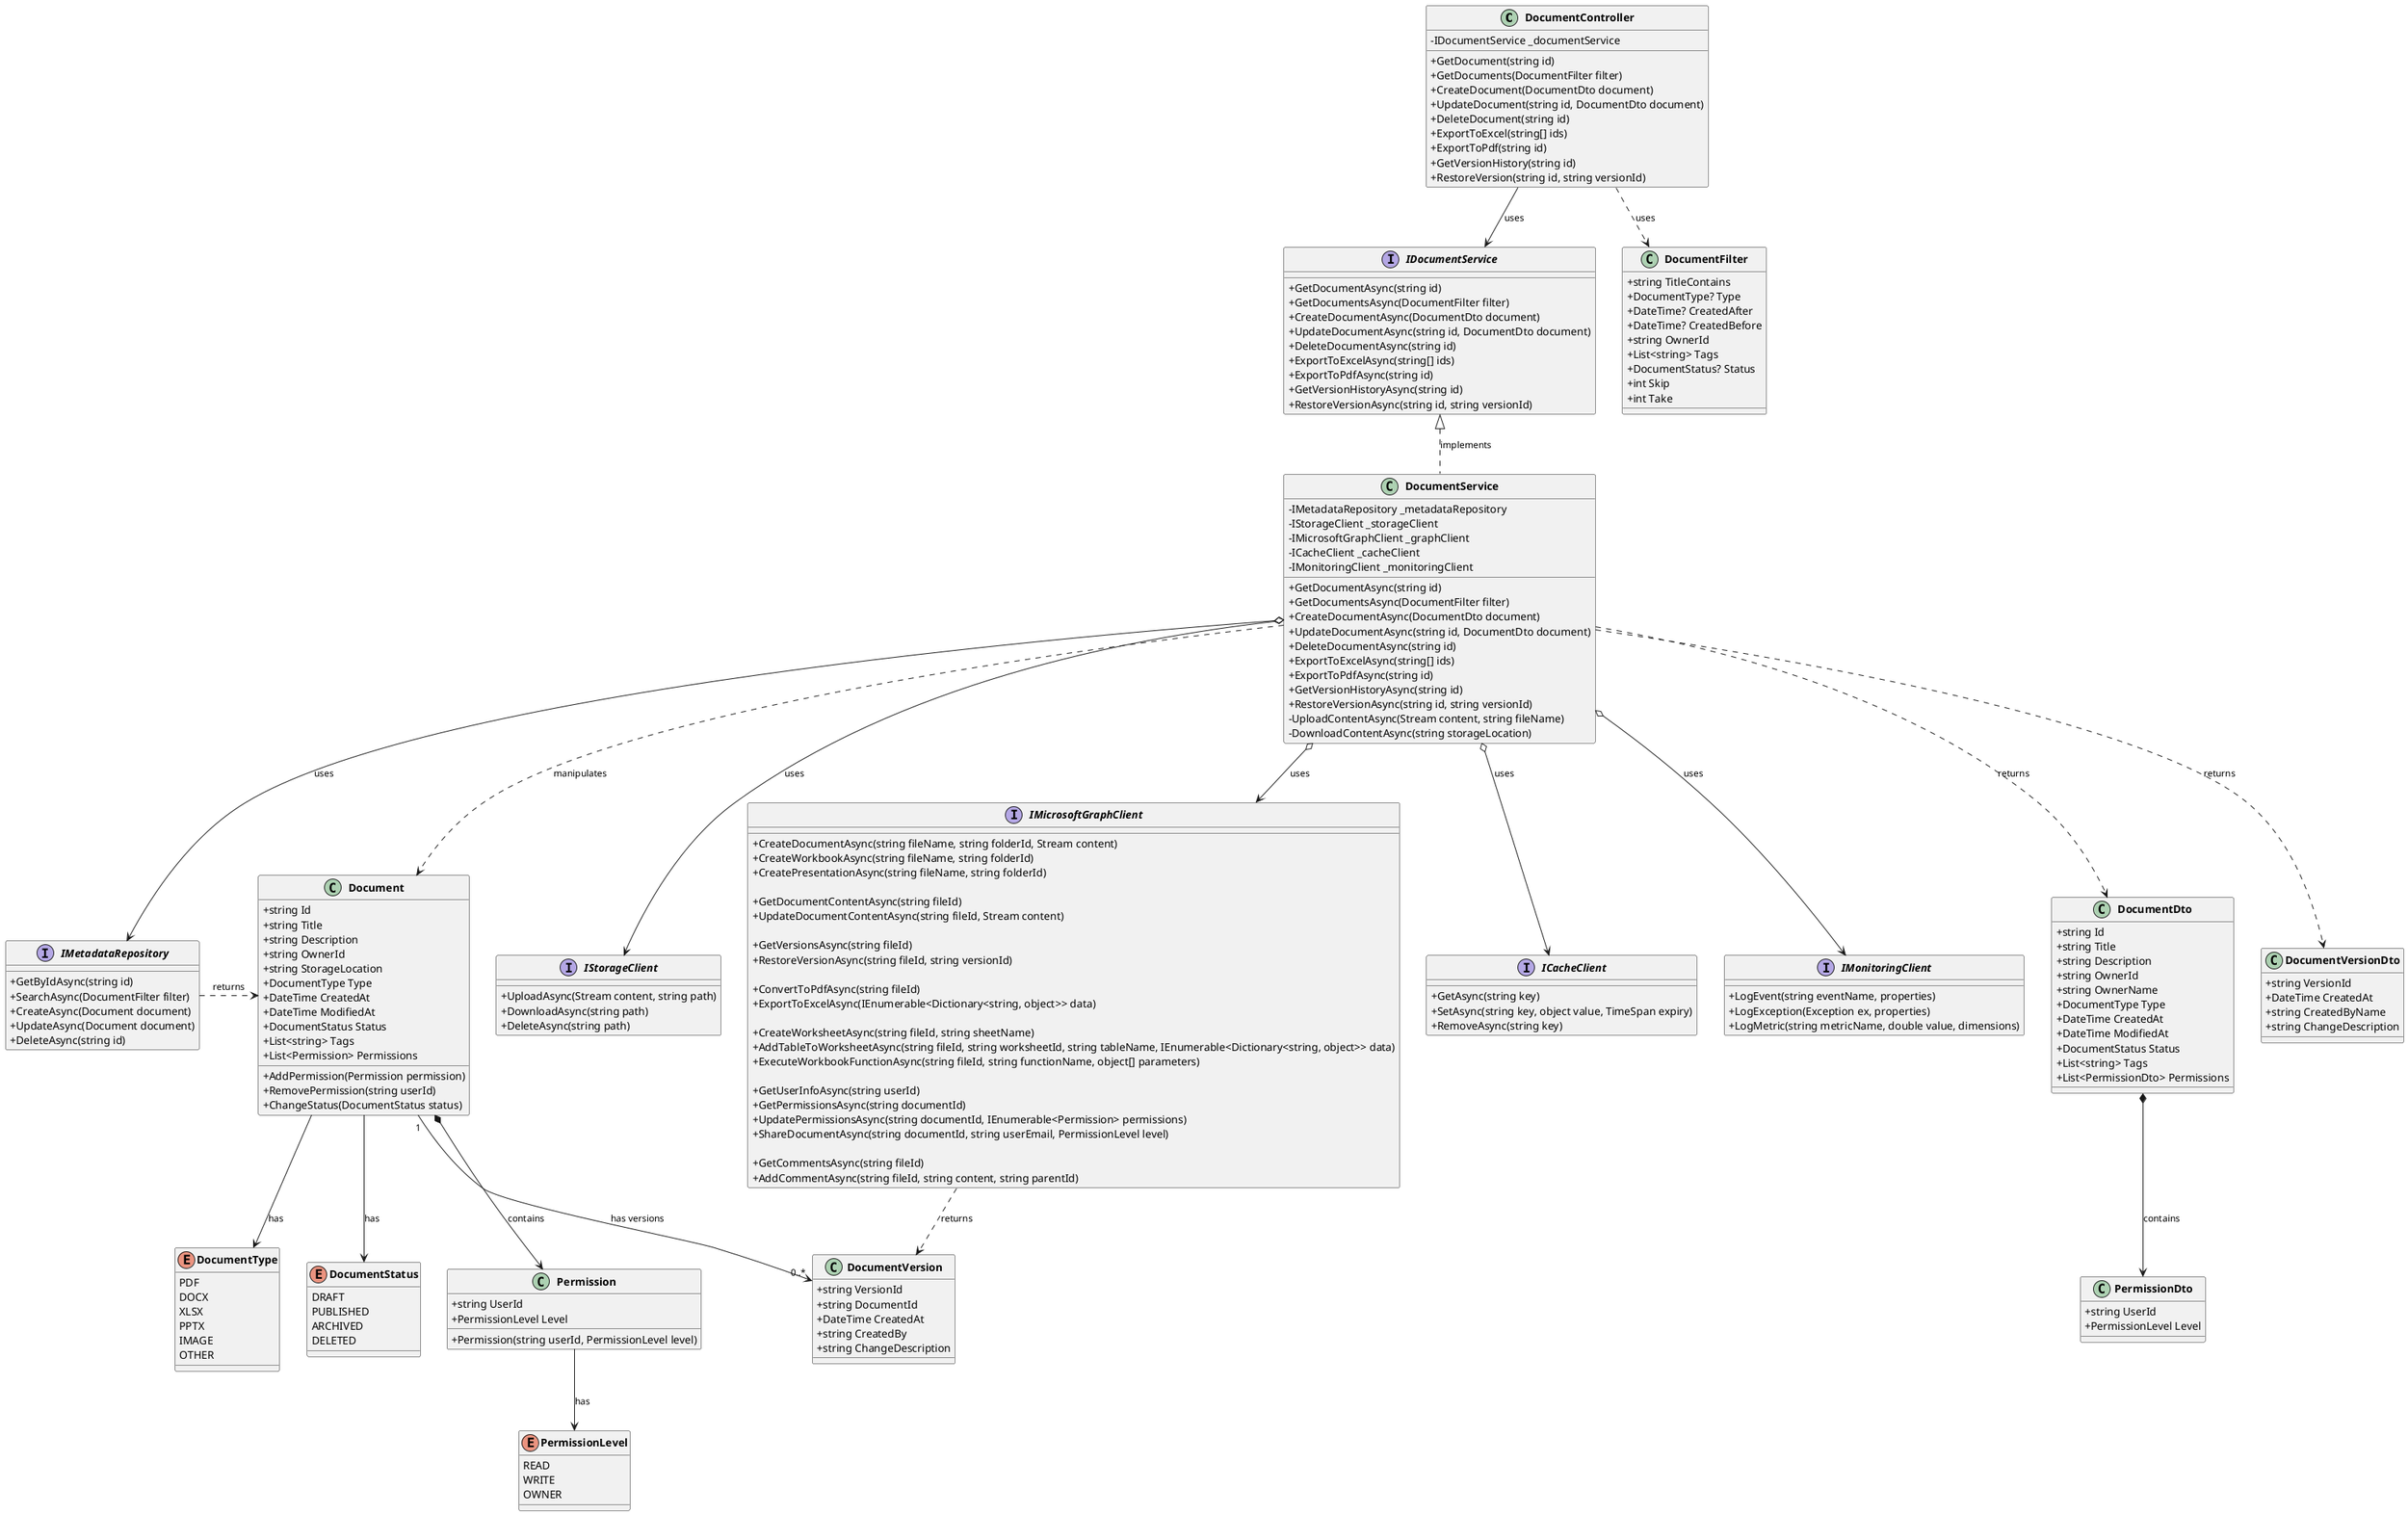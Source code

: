 @startuml "Document Service Class Diagram"

skinparam classAttributeIconSize 0
skinparam classFontStyle bold
skinparam classArrowFontSize 12

' Controllers
class DocumentController {
  -IDocumentService _documentService
  +GetDocument(string id)
  +GetDocuments(DocumentFilter filter)
  +CreateDocument(DocumentDto document)
  +UpdateDocument(string id, DocumentDto document)
  +DeleteDocument(string id)
  +ExportToExcel(string[] ids)
  +ExportToPdf(string id)
  +GetVersionHistory(string id)
  +RestoreVersion(string id, string versionId)
}

' Services
interface IDocumentService {
  +GetDocumentAsync(string id)
  +GetDocumentsAsync(DocumentFilter filter)
  +CreateDocumentAsync(DocumentDto document)
  +UpdateDocumentAsync(string id, DocumentDto document)
  +DeleteDocumentAsync(string id)
  +ExportToExcelAsync(string[] ids)
  +ExportToPdfAsync(string id)
  +GetVersionHistoryAsync(string id)
  +RestoreVersionAsync(string id, string versionId)
}

class DocumentService {
  -IMetadataRepository _metadataRepository
  -IStorageClient _storageClient
  -IMicrosoftGraphClient _graphClient
  -ICacheClient _cacheClient
  -IMonitoringClient _monitoringClient
  +GetDocumentAsync(string id)
  +GetDocumentsAsync(DocumentFilter filter)
  +CreateDocumentAsync(DocumentDto document)
  +UpdateDocumentAsync(string id, DocumentDto document)
  +DeleteDocumentAsync(string id)
  +ExportToExcelAsync(string[] ids)
  +ExportToPdfAsync(string id)
  +GetVersionHistoryAsync(string id)
  +RestoreVersionAsync(string id, string versionId)
  -UploadContentAsync(Stream content, string fileName)
  -DownloadContentAsync(string storageLocation)
}

' Repository and Clients interfaces
interface IMetadataRepository {
  +GetByIdAsync(string id)
  +SearchAsync(DocumentFilter filter)
  +CreateAsync(Document document)
  +UpdateAsync(Document document)
  +DeleteAsync(string id)
}

interface IStorageClient {
  +UploadAsync(Stream content, string path)
  +DownloadAsync(string path)
  +DeleteAsync(string path)
}

interface IMicrosoftGraphClient {
  ' Document operations
  +CreateDocumentAsync(string fileName, string folderId, Stream content)
  +CreateWorkbookAsync(string fileName, string folderId)
  +CreatePresentationAsync(string fileName, string folderId)

  ' Content operations
  +GetDocumentContentAsync(string fileId)
  +UpdateDocumentContentAsync(string fileId, Stream content)

  ' Versioning operations
  +GetVersionsAsync(string fileId)
  +RestoreVersionAsync(string fileId, string versionId)

  ' Conversion operations
  +ConvertToPdfAsync(string fileId)
  +ExportToExcelAsync(IEnumerable<Dictionary<string, object>> data)

  ' Excel operations
  +CreateWorksheetAsync(string fileId, string sheetName)
  +AddTableToWorksheetAsync(string fileId, string worksheetId, string tableName, IEnumerable<Dictionary<string, object>> data)
  +ExecuteWorkbookFunctionAsync(string fileId, string functionName, object[] parameters)

  ' Sharing and permissions
  +GetUserInfoAsync(string userId)
  +GetPermissionsAsync(string documentId)
  +UpdatePermissionsAsync(string documentId, IEnumerable<Permission> permissions)
  +ShareDocumentAsync(string documentId, string userEmail, PermissionLevel level)

  ' Collaboration
  +GetCommentsAsync(string fileId)
  +AddCommentAsync(string fileId, string content, string parentId)
}

interface ICacheClient {
  +GetAsync(string key)
  +SetAsync(string key, object value, TimeSpan expiry)
  +RemoveAsync(string key)
}

interface IMonitoringClient {
  +LogEvent(string eventName, properties)
  +LogException(Exception ex, properties)
  +LogMetric(string metricName, double value, dimensions)
}

' Domain Classes
class Document {
  +string Id
  +string Title
  +string Description
  +string OwnerId
  +string StorageLocation
  +DocumentType Type
  +DateTime CreatedAt
  +DateTime ModifiedAt
  +DocumentStatus Status
  +List<string> Tags
  +List<Permission> Permissions
  +AddPermission(Permission permission)
  +RemovePermission(string userId)
  +ChangeStatus(DocumentStatus status)
}

class Permission {
  +string UserId
  +PermissionLevel Level
  +Permission(string userId, PermissionLevel level)
}

class DocumentVersion {
  +string VersionId
  +string DocumentId
  +DateTime CreatedAt
  +string CreatedBy
  +string ChangeDescription
}

' DTOs
class DocumentDto {
  +string Id
  +string Title
  +string Description
  +string OwnerId
  +string OwnerName
  +DocumentType Type
  +DateTime CreatedAt
  +DateTime ModifiedAt
  +DocumentStatus Status
  +List<string> Tags
  +List<PermissionDto> Permissions
}

class DocumentFilter {
  +string TitleContains
  +DocumentType? Type
  +DateTime? CreatedAfter
  +DateTime? CreatedBefore
  +string OwnerId
  +List<string> Tags
  +DocumentStatus? Status
  +int Skip
  +int Take
}

class PermissionDto {
  +string UserId
  +PermissionLevel Level
}

class DocumentVersionDto {
  +string VersionId
  +DateTime CreatedAt
  +string CreatedByName
  +string ChangeDescription
}

' Enums
enum DocumentType {
  PDF
  DOCX
  XLSX
  PPTX
  IMAGE
  OTHER
}

enum DocumentStatus {
  DRAFT
  PUBLISHED
  ARCHIVED
  DELETED
}

enum PermissionLevel {
  READ
  WRITE
  OWNER
}

' Relationships

' Association (simple reference)
DocumentController --> IDocumentService : uses
DocumentController ..> DocumentFilter : uses

' Realization (implementation)
IDocumentService <|.. DocumentService : implements

' Aggregation (weak ownership)
DocumentService o--> IMetadataRepository : uses
DocumentService o--> IStorageClient : uses
DocumentService o--> IMicrosoftGraphClient : uses
DocumentService o--> ICacheClient : uses
DocumentService o--> IMonitoringClient : uses

' Dependency (parameter/return)
DocumentService .> Document : manipulates
DocumentService ..> DocumentDto : returns
DocumentService ..> DocumentVersionDto : returns
IMetadataRepository .> Document : returns
IMicrosoftGraphClient ..> DocumentVersion : returns

' Composition (strong ownership)
Document *--> Permission : contains
DocumentDto *--> PermissionDto : contains

' Association with enum
Document --> DocumentType : has
Document --> DocumentStatus : has
Permission --> PermissionLevel : has

' Association with multiplicity
Document "1" -> "0..*" DocumentVersion : has versions

@enduml